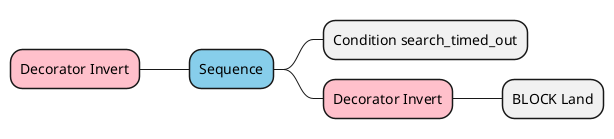 @startmindmap

*[#Pink] Decorator Invert
    *[#SkyBlue] Sequence
        * Condition search_timed_out
        *[#Pink] Decorator Invert
            * BLOCK Land


@endmindmap
